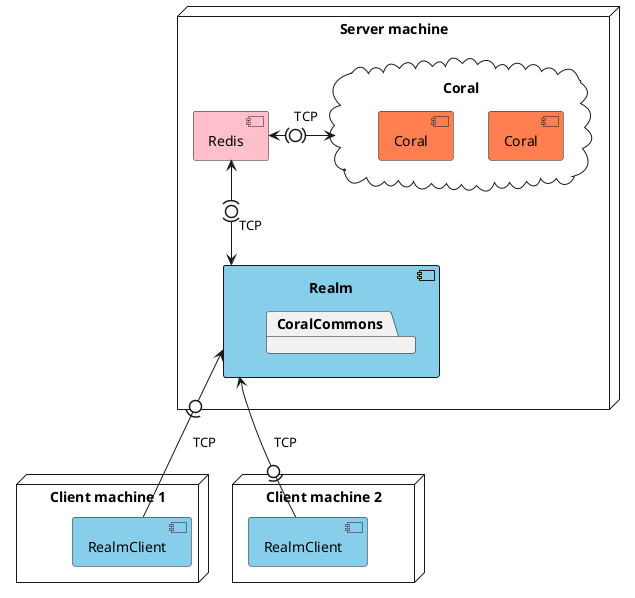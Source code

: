 
@startuml Architecture1

node "Server machine" as sm {
	component Realm as gs #SkyBlue {
		package CoralCommons 
	}
	component Redis #Pink
	cloud Coral {
		component Coral as m1 #Coral
		component Coral as m2 #Coral
	}
}

node "Client machine 1" {
	component RealmClient as c1 #SkyBlue
}
node "Client machine 2" {
	component RealmClient as c2 #SkyBlue
}

c1 -up(0-> gs : TCP
c2 -up(0-> gs : TCP

Redis <-(0)-> gs : TCP
Redis <-right(0)-> Coral : TCP

@enduml

@startuml ArchitectureDemo
component Web as web #SkyBlue
component Redis as redis #Pink
component Coral as coral #Coral {
	component TcpServer
	component RedisClient as RedisClientCoral
	component RocketApi as RocketApiCoral
}
component Coral as coral #Coral {
	component TcpServer
	component RedisClient as RedisClientCoral
	component RocketApi as RocketApiCoral
}
component Coraline as coraline #Coral {
	component TcpClient
	' component "RedisClient (dev)" as RedisClientCoraline
	component "RocketApi (dev)" as RocketApiCoraline
}

redis <-0)- RedisClientCoral : TCP
' redis <.0). RedisClientCoraline : TCP
web -(0-> RocketApiCoral : HTTP
web .(0.> RocketApiCoraline : HTTP
TcpServer <-0)- TcpClient : TCP
@enduml


@startuml ArchitectureDemo2
component Web as web #SkyBlue
component Redis as redis #Pink
component Coral as coral #Coral
component Coraline1 as coraline #Coral
component Coraline2 as coraline2 #Coral

redis <-0)- coral : TCP
web -(0-> coral : HTTP
web .(0.> coraline : HTTP
web .(0.> coraline2 : HTTP
coral <-0)- coraline : TCP
coral <-0)- coraline2 : TCP
@enduml
